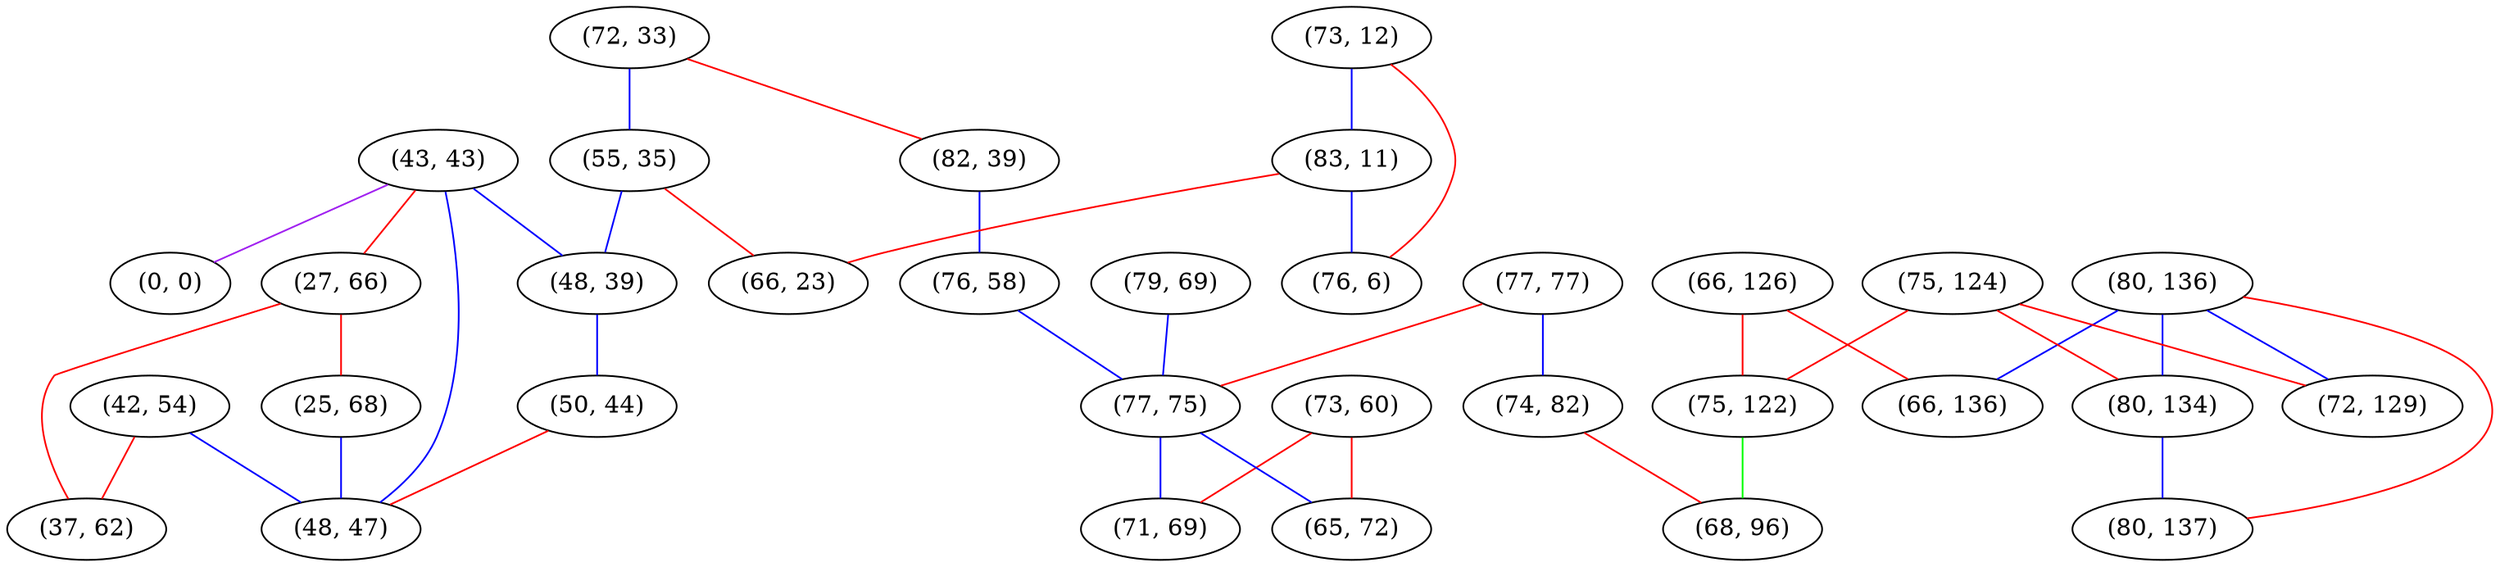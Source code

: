 graph "" {
"(43, 43)";
"(72, 33)";
"(66, 126)";
"(73, 60)";
"(82, 39)";
"(55, 35)";
"(79, 69)";
"(77, 77)";
"(80, 136)";
"(75, 124)";
"(75, 122)";
"(74, 82)";
"(76, 58)";
"(42, 54)";
"(73, 12)";
"(77, 75)";
"(80, 134)";
"(0, 0)";
"(80, 137)";
"(66, 136)";
"(71, 69)";
"(27, 66)";
"(83, 11)";
"(48, 39)";
"(37, 62)";
"(50, 44)";
"(25, 68)";
"(72, 129)";
"(76, 6)";
"(66, 23)";
"(65, 72)";
"(48, 47)";
"(68, 96)";
"(43, 43)" -- "(27, 66)"  [color=red, key=0, weight=1];
"(43, 43)" -- "(0, 0)"  [color=purple, key=0, weight=4];
"(43, 43)" -- "(48, 47)"  [color=blue, key=0, weight=3];
"(43, 43)" -- "(48, 39)"  [color=blue, key=0, weight=3];
"(72, 33)" -- "(82, 39)"  [color=red, key=0, weight=1];
"(72, 33)" -- "(55, 35)"  [color=blue, key=0, weight=3];
"(66, 126)" -- "(66, 136)"  [color=red, key=0, weight=1];
"(66, 126)" -- "(75, 122)"  [color=red, key=0, weight=1];
"(73, 60)" -- "(65, 72)"  [color=red, key=0, weight=1];
"(73, 60)" -- "(71, 69)"  [color=red, key=0, weight=1];
"(82, 39)" -- "(76, 58)"  [color=blue, key=0, weight=3];
"(55, 35)" -- "(66, 23)"  [color=red, key=0, weight=1];
"(55, 35)" -- "(48, 39)"  [color=blue, key=0, weight=3];
"(79, 69)" -- "(77, 75)"  [color=blue, key=0, weight=3];
"(77, 77)" -- "(74, 82)"  [color=blue, key=0, weight=3];
"(77, 77)" -- "(77, 75)"  [color=red, key=0, weight=1];
"(80, 136)" -- "(80, 137)"  [color=red, key=0, weight=1];
"(80, 136)" -- "(66, 136)"  [color=blue, key=0, weight=3];
"(80, 136)" -- "(72, 129)"  [color=blue, key=0, weight=3];
"(80, 136)" -- "(80, 134)"  [color=blue, key=0, weight=3];
"(75, 124)" -- "(72, 129)"  [color=red, key=0, weight=1];
"(75, 124)" -- "(80, 134)"  [color=red, key=0, weight=1];
"(75, 124)" -- "(75, 122)"  [color=red, key=0, weight=1];
"(75, 122)" -- "(68, 96)"  [color=green, key=0, weight=2];
"(74, 82)" -- "(68, 96)"  [color=red, key=0, weight=1];
"(76, 58)" -- "(77, 75)"  [color=blue, key=0, weight=3];
"(42, 54)" -- "(37, 62)"  [color=red, key=0, weight=1];
"(42, 54)" -- "(48, 47)"  [color=blue, key=0, weight=3];
"(73, 12)" -- "(76, 6)"  [color=red, key=0, weight=1];
"(73, 12)" -- "(83, 11)"  [color=blue, key=0, weight=3];
"(77, 75)" -- "(65, 72)"  [color=blue, key=0, weight=3];
"(77, 75)" -- "(71, 69)"  [color=blue, key=0, weight=3];
"(80, 134)" -- "(80, 137)"  [color=blue, key=0, weight=3];
"(27, 66)" -- "(37, 62)"  [color=red, key=0, weight=1];
"(27, 66)" -- "(25, 68)"  [color=red, key=0, weight=1];
"(83, 11)" -- "(66, 23)"  [color=red, key=0, weight=1];
"(83, 11)" -- "(76, 6)"  [color=blue, key=0, weight=3];
"(48, 39)" -- "(50, 44)"  [color=blue, key=0, weight=3];
"(50, 44)" -- "(48, 47)"  [color=red, key=0, weight=1];
"(25, 68)" -- "(48, 47)"  [color=blue, key=0, weight=3];
}
